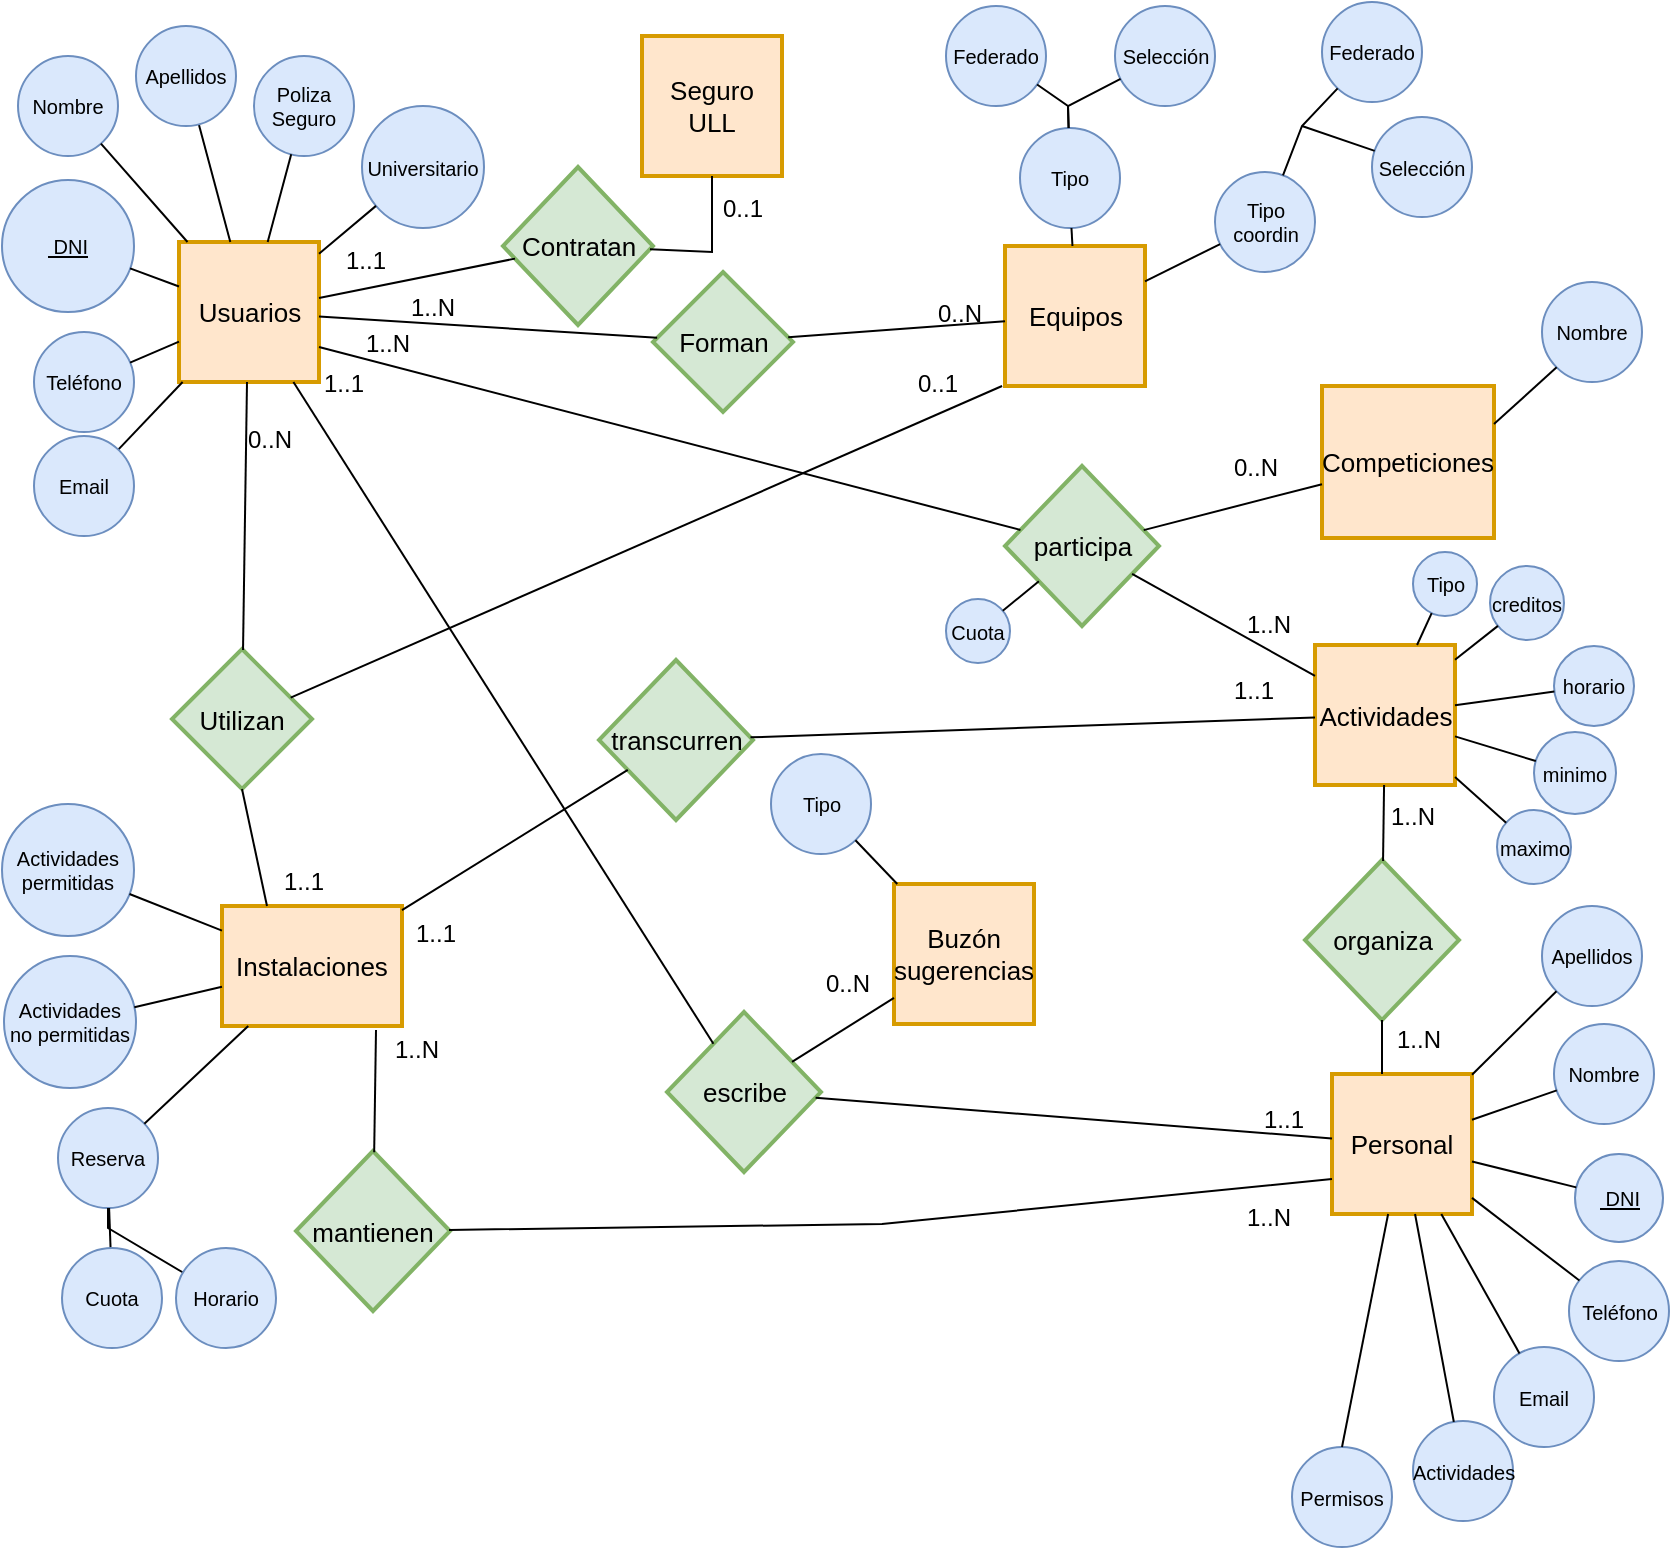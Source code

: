 <mxfile version="12.1.2" type="google" pages="1"><diagram id="fc1f3b67-3c9b-b1b3-7705-706421d27264" name="ERD Habit Tracker app"><mxGraphModel dx="1341" dy="1862" grid="1" gridSize="10" guides="1" tooltips="1" connect="1" arrows="1" fold="1" page="1" pageScale="1" pageWidth="850" pageHeight="1100" math="0" shadow="0"><root><mxCell id="0"/><mxCell id="1" parent="0"/><mxCell id="4cd4486c729dc68b-1" value="Usuarios" style="strokeWidth=2;whiteSpace=wrap;html=1;align=center;fontSize=13;fontFamily=Helvetica;fontColor=#000000;strokeColor=#d79b00;fillColor=#ffe6cc;" parent="1" vertex="1"><mxGeometry x="98.5" y="118" width="70" height="70" as="geometry"/></mxCell><mxCell id="4a63a70a29bb4ada-1" value="Nombre" style="ellipse;whiteSpace=wrap;html=1;aspect=fixed;fontSize=10;fillColor=#dae8fc;strokeColor=#6c8ebf;" parent="1" vertex="1"><mxGeometry x="18" y="25" width="50" height="50" as="geometry"/></mxCell><mxCell id="4a63a70a29bb4ada-2" value="&lt;u&gt;&amp;nbsp;DNI &lt;br&gt;&lt;/u&gt;" style="ellipse;whiteSpace=wrap;html=1;aspect=fixed;fontSize=10;fillColor=#dae8fc;strokeColor=#6c8ebf;" parent="1" vertex="1"><mxGeometry x="10" y="87" width="66" height="66" as="geometry"/></mxCell><mxCell id="4a63a70a29bb4ada-3" value="Teléfono" style="ellipse;whiteSpace=wrap;html=1;aspect=fixed;fontSize=10;fillColor=#dae8fc;strokeColor=#6c8ebf;" parent="1" vertex="1"><mxGeometry x="26" y="163" width="50" height="50" as="geometry"/></mxCell><mxCell id="4a63a70a29bb4ada-16" value="Competiciones" style="strokeWidth=2;whiteSpace=wrap;html=1;align=center;fontSize=13;fontFamily=Helvetica;fontColor=#000000;strokeColor=#d79b00;fillColor=#ffe6cc;" parent="1" vertex="1"><mxGeometry x="670" y="190" width="86" height="76" as="geometry"/></mxCell><mxCell id="4a63a70a29bb4ada-18" value="Utilizan" style="shape=rhombus;strokeWidth=2;fontSize=13;perimeter=rhombusPerimeter;whiteSpace=wrap;html=1;align=center;fillColor=#d5e8d4;strokeColor=#82b366;" parent="1" vertex="1"><mxGeometry x="95" y="321.5" width="70" height="70" as="geometry"/></mxCell><mxCell id="4a63a70a29bb4ada-19" value="Instalaciones" style="strokeWidth=2;whiteSpace=wrap;html=1;align=center;fontSize=13;fontFamily=Helvetica;fontColor=#000000;strokeColor=#d79b00;fillColor=#ffe6cc;" parent="1" vertex="1"><mxGeometry x="120" y="450" width="90" height="60" as="geometry"/></mxCell><mxCell id="4a63a70a29bb4ada-20" value="Actividades permitidas" style="ellipse;whiteSpace=wrap;html=1;aspect=fixed;fontSize=10;fillColor=#dae8fc;strokeColor=#6c8ebf;" parent="1" vertex="1"><mxGeometry x="10" y="399" width="66" height="66" as="geometry"/></mxCell><mxCell id="4a63a70a29bb4ada-21" value="Reserva" style="ellipse;whiteSpace=wrap;html=1;aspect=fixed;fontSize=10;fillColor=#dae8fc;strokeColor=#6c8ebf;" parent="1" vertex="1"><mxGeometry x="38" y="551" width="50" height="50" as="geometry"/></mxCell><mxCell id="4a63a70a29bb4ada-22" value="Forman" style="shape=rhombus;strokeWidth=2;fontSize=13;perimeter=rhombusPerimeter;whiteSpace=wrap;html=1;align=center;fillColor=#d5e8d4;strokeColor=#82b366;" parent="1" vertex="1"><mxGeometry x="335.5" y="133" width="70" height="70" as="geometry"/></mxCell><mxCell id="4a63a70a29bb4ada-23" value="Contratan" style="shape=rhombus;strokeWidth=2;fontSize=13;perimeter=rhombusPerimeter;whiteSpace=wrap;html=1;align=center;fillColor=#d5e8d4;strokeColor=#82b366;" parent="1" vertex="1"><mxGeometry x="260.5" y="80.5" width="75" height="79" as="geometry"/></mxCell><mxCell id="4a63a70a29bb4ada-52" style="edgeStyle=none;rounded=0;html=1;endArrow=none;endFill=0;jettySize=auto;orthogonalLoop=1;fontSize=12;" parent="1" source="4a63a70a29bb4ada-20" target="4a63a70a29bb4ada-19" edge="1"><mxGeometry relative="1" as="geometry"/></mxCell><mxCell id="4a63a70a29bb4ada-53" style="edgeStyle=none;rounded=0;html=1;endArrow=none;endFill=0;jettySize=auto;orthogonalLoop=1;fontSize=12;" parent="1" source="4a63a70a29bb4ada-21" target="4a63a70a29bb4ada-19" edge="1"><mxGeometry relative="1" as="geometry"/></mxCell><mxCell id="4a63a70a29bb4ada-54" style="edgeStyle=none;rounded=0;html=1;endArrow=none;endFill=0;jettySize=auto;orthogonalLoop=1;fontSize=12;" parent="1" source="4a63a70a29bb4ada-2" target="4cd4486c729dc68b-1" edge="1"><mxGeometry relative="1" as="geometry"/></mxCell><mxCell id="4a63a70a29bb4ada-55" style="edgeStyle=none;rounded=0;html=1;endArrow=none;endFill=0;jettySize=auto;orthogonalLoop=1;fontSize=12;" parent="1" source="4a63a70a29bb4ada-1" target="4cd4486c729dc68b-1" edge="1"><mxGeometry relative="1" as="geometry"/></mxCell><mxCell id="4a63a70a29bb4ada-56" style="edgeStyle=none;rounded=0;html=1;endArrow=none;endFill=0;jettySize=auto;orthogonalLoop=1;fontSize=12;" parent="1" source="4a63a70a29bb4ada-3" target="4cd4486c729dc68b-1" edge="1"><mxGeometry relative="1" as="geometry"><mxPoint x="110" y="260" as="sourcePoint"/></mxGeometry></mxCell><mxCell id="4a63a70a29bb4ada-11" style="rounded=0;html=1;startArrow=none;startFill=0;endArrow=none;endFill=0;jettySize=auto;orthogonalLoop=1;fontSize=10;" parent="1" source="4L0EtfOrUHbOPe3tduiA-9" target="4cd4486c729dc68b-1" edge="1"><mxGeometry relative="1" as="geometry"><mxPoint x="199.618" y="138.708" as="sourcePoint"/></mxGeometry></mxCell><mxCell id="ZpCjF4h3yEKEsaRAy_dM-1" value="&lt;div&gt;Equipos&lt;/div&gt;" style="strokeWidth=2;whiteSpace=wrap;html=1;align=center;fontSize=13;fontFamily=Helvetica;fontColor=#000000;strokeColor=#d79b00;fillColor=#ffe6cc;" parent="1" vertex="1"><mxGeometry x="511.5" y="120" width="70" height="70" as="geometry"/></mxCell><mxCell id="ZpCjF4h3yEKEsaRAy_dM-2" value="Seguro ULL" style="strokeWidth=2;whiteSpace=wrap;html=1;align=center;fontSize=13;fontFamily=Helvetica;fontColor=#000000;strokeColor=#d79b00;fillColor=#ffe6cc;" parent="1" vertex="1"><mxGeometry x="330" y="15" width="70" height="70" as="geometry"/></mxCell><mxCell id="ZpCjF4h3yEKEsaRAy_dM-3" value="Buzón sugerencias" style="strokeWidth=2;whiteSpace=wrap;html=1;align=center;fontSize=13;fontFamily=Helvetica;fontColor=#000000;strokeColor=#d79b00;fillColor=#ffe6cc;" parent="1" vertex="1"><mxGeometry x="456" y="439" width="70" height="70" as="geometry"/></mxCell><mxCell id="ZpCjF4h3yEKEsaRAy_dM-4" value="Actividades" style="strokeWidth=2;whiteSpace=wrap;html=1;align=center;fontSize=13;fontFamily=Helvetica;fontColor=#000000;strokeColor=#d79b00;fillColor=#ffe6cc;" parent="1" vertex="1"><mxGeometry x="666.5" y="319.5" width="70" height="70" as="geometry"/></mxCell><mxCell id="ZpCjF4h3yEKEsaRAy_dM-8" value="Personal" style="strokeWidth=2;whiteSpace=wrap;html=1;align=center;fontSize=13;fontFamily=Helvetica;fontColor=#000000;strokeColor=#d79b00;fillColor=#ffe6cc;" parent="1" vertex="1"><mxGeometry x="675" y="534" width="70" height="70" as="geometry"/></mxCell><mxCell id="4L0EtfOrUHbOPe3tduiA-7" style="rounded=0;html=1;startArrow=none;startFill=0;endArrow=none;endFill=0;jettySize=auto;orthogonalLoop=1;fontSize=10;" parent="1" source="4L0EtfOrUHbOPe3tduiA-8" target="4cd4486c729dc68b-1" edge="1"><mxGeometry relative="1" as="geometry"><mxPoint x="217.5" y="174" as="sourcePoint"/><mxPoint x="192.632" y="170" as="targetPoint"/></mxGeometry></mxCell><mxCell id="4L0EtfOrUHbOPe3tduiA-8" value="Email" style="ellipse;whiteSpace=wrap;html=1;aspect=fixed;fontSize=10;fillColor=#dae8fc;strokeColor=#6c8ebf;" parent="1" vertex="1"><mxGeometry x="26" y="215" width="50" height="50" as="geometry"/></mxCell><mxCell id="4L0EtfOrUHbOPe3tduiA-9" value="Apellidos" style="ellipse;whiteSpace=wrap;html=1;aspect=fixed;fontSize=10;fillColor=#dae8fc;strokeColor=#6c8ebf;" parent="1" vertex="1"><mxGeometry x="77" y="10" width="50" height="50" as="geometry"/></mxCell><mxCell id="4L0EtfOrUHbOPe3tduiA-10" value="Poliza Seguro" style="ellipse;whiteSpace=wrap;html=1;aspect=fixed;fontSize=10;fillColor=#dae8fc;strokeColor=#6c8ebf;" parent="1" vertex="1"><mxGeometry x="136" y="25" width="50" height="50" as="geometry"/></mxCell><mxCell id="4L0EtfOrUHbOPe3tduiA-11" style="rounded=0;html=1;startArrow=none;startFill=0;endArrow=none;endFill=0;jettySize=auto;orthogonalLoop=1;fontSize=10;" parent="1" source="4L0EtfOrUHbOPe3tduiA-10" target="4cd4486c729dc68b-1" edge="1"><mxGeometry relative="1" as="geometry"><mxPoint x="219" y="195" as="sourcePoint"/><mxPoint x="200" y="198.519" as="targetPoint"/></mxGeometry></mxCell><mxCell id="4L0EtfOrUHbOPe3tduiA-14" style="rounded=0;html=1;startArrow=none;startFill=0;endArrow=none;endFill=0;jettySize=auto;orthogonalLoop=1;fontSize=10;" parent="1" source="4a63a70a29bb4ada-23" target="4cd4486c729dc68b-1" edge="1"><mxGeometry relative="1" as="geometry"><mxPoint x="202.241" y="111.526" as="sourcePoint"/><mxPoint x="178.5" y="132.29" as="targetPoint"/></mxGeometry></mxCell><mxCell id="4L0EtfOrUHbOPe3tduiA-15" style="rounded=0;html=1;startArrow=none;startFill=0;endArrow=none;endFill=0;jettySize=auto;orthogonalLoop=1;fontSize=10;" parent="1" source="ZpCjF4h3yEKEsaRAy_dM-2" target="4a63a70a29bb4ada-23" edge="1"><mxGeometry relative="1" as="geometry"><mxPoint x="248" y="163" as="sourcePoint"/><mxPoint x="178.5" y="163" as="targetPoint"/><Array as="points"><mxPoint x="365" y="123"/></Array></mxGeometry></mxCell><mxCell id="4L0EtfOrUHbOPe3tduiA-16" value="Tipo" style="ellipse;whiteSpace=wrap;html=1;aspect=fixed;fontSize=10;fillColor=#dae8fc;strokeColor=#6c8ebf;" parent="1" vertex="1"><mxGeometry x="519" y="61" width="50" height="50" as="geometry"/></mxCell><mxCell id="4L0EtfOrUHbOPe3tduiA-18" value="Selección" style="ellipse;whiteSpace=wrap;html=1;aspect=fixed;fontSize=10;fillColor=#dae8fc;strokeColor=#6c8ebf;" parent="1" vertex="1"><mxGeometry x="566.5" width="50" height="50" as="geometry"/></mxCell><mxCell id="4L0EtfOrUHbOPe3tduiA-19" value="Federado" style="ellipse;whiteSpace=wrap;html=1;aspect=fixed;fontSize=10;fillColor=#dae8fc;strokeColor=#6c8ebf;" parent="1" vertex="1"><mxGeometry x="482" width="50" height="50" as="geometry"/></mxCell><mxCell id="4L0EtfOrUHbOPe3tduiA-20" style="rounded=0;html=1;startArrow=none;startFill=0;endArrow=none;endFill=0;jettySize=auto;orthogonalLoop=1;fontSize=10;" parent="1" source="4L0EtfOrUHbOPe3tduiA-19" target="4L0EtfOrUHbOPe3tduiA-16" edge="1"><mxGeometry relative="1" as="geometry"><mxPoint x="506.5" y="110" as="sourcePoint"/><mxPoint x="437" y="110" as="targetPoint"/><Array as="points"><mxPoint x="543" y="50"/></Array></mxGeometry></mxCell><mxCell id="4L0EtfOrUHbOPe3tduiA-22" style="rounded=0;html=1;startArrow=none;startFill=0;endArrow=none;endFill=0;jettySize=auto;orthogonalLoop=1;fontSize=10;" parent="1" source="4L0EtfOrUHbOPe3tduiA-18" edge="1" target="4L0EtfOrUHbOPe3tduiA-16"><mxGeometry relative="1" as="geometry"><mxPoint x="507" y="50" as="sourcePoint"/><mxPoint x="542.5" y="75" as="targetPoint"/><Array as="points"><mxPoint x="543" y="50"/></Array></mxGeometry></mxCell><mxCell id="4L0EtfOrUHbOPe3tduiA-31" value="Tipo coordin" style="ellipse;whiteSpace=wrap;html=1;aspect=fixed;fontSize=10;fillColor=#dae8fc;strokeColor=#6c8ebf;" parent="1" vertex="1"><mxGeometry x="616.5" y="83" width="50" height="50" as="geometry"/></mxCell><mxCell id="4L0EtfOrUHbOPe3tduiA-32" value="Selección" style="ellipse;whiteSpace=wrap;html=1;aspect=fixed;fontSize=10;fillColor=#dae8fc;strokeColor=#6c8ebf;" parent="1" vertex="1"><mxGeometry x="695" y="55.5" width="50" height="50" as="geometry"/></mxCell><mxCell id="4L0EtfOrUHbOPe3tduiA-33" value="Federado" style="ellipse;whiteSpace=wrap;html=1;aspect=fixed;fontSize=10;fillColor=#dae8fc;strokeColor=#6c8ebf;" parent="1" vertex="1"><mxGeometry x="670" y="-2" width="50" height="50" as="geometry"/></mxCell><mxCell id="4L0EtfOrUHbOPe3tduiA-36" style="rounded=0;html=1;startArrow=none;startFill=0;endArrow=none;endFill=0;jettySize=auto;orthogonalLoop=1;fontSize=10;" parent="1" source="4L0EtfOrUHbOPe3tduiA-33" target="4L0EtfOrUHbOPe3tduiA-31" edge="1"><mxGeometry relative="1" as="geometry"><mxPoint x="248" y="163" as="sourcePoint"/><mxPoint x="178.5" y="163" as="targetPoint"/><Array as="points"><mxPoint x="660" y="60"/></Array></mxGeometry></mxCell><mxCell id="4L0EtfOrUHbOPe3tduiA-37" style="rounded=0;html=1;startArrow=none;startFill=0;endArrow=none;endFill=0;jettySize=auto;orthogonalLoop=1;fontSize=10;" parent="1" target="4L0EtfOrUHbOPe3tduiA-32" edge="1"><mxGeometry relative="1" as="geometry"><mxPoint x="660" y="60" as="sourcePoint"/><mxPoint x="119" y="84.5" as="targetPoint"/></mxGeometry></mxCell><mxCell id="4L0EtfOrUHbOPe3tduiA-38" style="rounded=0;html=1;startArrow=none;startFill=0;endArrow=none;endFill=0;jettySize=auto;orthogonalLoop=1;fontSize=10;" parent="1" source="4L0EtfOrUHbOPe3tduiA-16" target="ZpCjF4h3yEKEsaRAy_dM-1" edge="1"><mxGeometry relative="1" as="geometry"><mxPoint x="258" y="173" as="sourcePoint"/><mxPoint x="188.5" y="173" as="targetPoint"/></mxGeometry></mxCell><mxCell id="4L0EtfOrUHbOPe3tduiA-39" style="rounded=0;html=1;startArrow=none;startFill=0;endArrow=none;endFill=0;jettySize=auto;orthogonalLoop=1;fontSize=10;" parent="1" source="4L0EtfOrUHbOPe3tduiA-31" target="ZpCjF4h3yEKEsaRAy_dM-1" edge="1"><mxGeometry relative="1" as="geometry"><mxPoint x="556.81" y="134.626" as="sourcePoint"/><mxPoint x="559.967" y="150" as="targetPoint"/></mxGeometry></mxCell><mxCell id="4L0EtfOrUHbOPe3tduiA-42" value="Universitario" style="ellipse;whiteSpace=wrap;html=1;aspect=fixed;fontSize=10;fillColor=#dae8fc;strokeColor=#6c8ebf;" parent="1" vertex="1"><mxGeometry x="190" y="50" width="61" height="61" as="geometry"/></mxCell><mxCell id="4L0EtfOrUHbOPe3tduiA-44" style="rounded=0;html=1;startArrow=none;startFill=0;endArrow=none;endFill=0;jettySize=auto;orthogonalLoop=1;fontSize=10;" parent="1" source="4L0EtfOrUHbOPe3tduiA-42" target="4cd4486c729dc68b-1" edge="1"><mxGeometry relative="1" as="geometry"><mxPoint x="164.603" y="84.168" as="sourcePoint"/><mxPoint x="152.845" y="128" as="targetPoint"/></mxGeometry></mxCell><mxCell id="4L0EtfOrUHbOPe3tduiA-52" style="rounded=0;html=1;startArrow=none;startFill=0;endArrow=none;endFill=0;jettySize=auto;orthogonalLoop=1;fontSize=10;entryX=0.5;entryY=1;entryDx=0;entryDy=0;" parent="1" edge="1" source="4a63a70a29bb4ada-18"><mxGeometry relative="1" as="geometry"><mxPoint x="154" y="320" as="sourcePoint"/><mxPoint x="132.5" y="188" as="targetPoint"/></mxGeometry></mxCell><mxCell id="4L0EtfOrUHbOPe3tduiA-53" style="rounded=0;html=1;startArrow=none;startFill=0;endArrow=none;endFill=0;jettySize=auto;orthogonalLoop=1;fontSize=10;exitX=-0.021;exitY=1;exitDx=0;exitDy=0;exitPerimeter=0;" parent="1" source="ZpCjF4h3yEKEsaRAy_dM-1" target="4a63a70a29bb4ada-18" edge="1"><mxGeometry relative="1" as="geometry"><mxPoint x="308" y="223" as="sourcePoint"/><mxPoint x="238.5" y="223" as="targetPoint"/></mxGeometry></mxCell><mxCell id="4L0EtfOrUHbOPe3tduiA-54" style="rounded=0;html=1;startArrow=none;startFill=0;endArrow=none;endFill=0;jettySize=auto;orthogonalLoop=1;fontSize=10;entryX=0.5;entryY=1;entryDx=0;entryDy=0;exitX=0.25;exitY=0;exitDx=0;exitDy=0;" parent="1" source="4a63a70a29bb4ada-19" target="4a63a70a29bb4ada-18" edge="1"><mxGeometry relative="1" as="geometry"><mxPoint x="318" y="233" as="sourcePoint"/><mxPoint x="248.5" y="233" as="targetPoint"/></mxGeometry></mxCell><mxCell id="4L0EtfOrUHbOPe3tduiA-55" value="Actividades no permitidas" style="ellipse;whiteSpace=wrap;html=1;aspect=fixed;fontSize=10;fillColor=#dae8fc;strokeColor=#6c8ebf;" parent="1" vertex="1"><mxGeometry x="11" y="475" width="66" height="66" as="geometry"/></mxCell><mxCell id="4L0EtfOrUHbOPe3tduiA-57" style="edgeStyle=none;rounded=0;html=1;endArrow=none;endFill=0;jettySize=auto;orthogonalLoop=1;fontSize=12;" parent="1" source="4L0EtfOrUHbOPe3tduiA-55" target="4a63a70a29bb4ada-19" edge="1"><mxGeometry relative="1" as="geometry"><mxPoint x="109.947" y="495.135" as="sourcePoint"/><mxPoint x="130" y="493.214" as="targetPoint"/></mxGeometry></mxCell><mxCell id="4L0EtfOrUHbOPe3tduiA-58" style="edgeStyle=none;rounded=0;html=1;endArrow=none;endFill=0;jettySize=auto;orthogonalLoop=1;fontSize=12;" parent="1" source="4a63a70a29bb4ada-21" target="4L0EtfOrUHbOPe3tduiA-60" edge="1"><mxGeometry relative="1" as="geometry"><mxPoint x="139.947" y="546.135" as="sourcePoint"/><mxPoint x="160" y="544.214" as="targetPoint"/></mxGeometry></mxCell><mxCell id="4L0EtfOrUHbOPe3tduiA-59" style="edgeStyle=none;rounded=0;html=1;endArrow=none;endFill=0;jettySize=auto;orthogonalLoop=1;fontSize=12;" parent="1" source="4L0EtfOrUHbOPe3tduiA-61" target="4a63a70a29bb4ada-21" edge="1"><mxGeometry relative="1" as="geometry"><mxPoint x="153.447" y="602.135" as="sourcePoint"/><mxPoint x="173.5" y="600.214" as="targetPoint"/><Array as="points"><mxPoint x="63" y="611"/></Array></mxGeometry></mxCell><mxCell id="4L0EtfOrUHbOPe3tduiA-60" value="Cuota" style="ellipse;whiteSpace=wrap;html=1;aspect=fixed;fontSize=10;fillColor=#dae8fc;strokeColor=#6c8ebf;" parent="1" vertex="1"><mxGeometry x="40" y="621" width="50" height="50" as="geometry"/></mxCell><mxCell id="4L0EtfOrUHbOPe3tduiA-61" value="Horario" style="ellipse;whiteSpace=wrap;html=1;aspect=fixed;fontSize=10;fillColor=#dae8fc;strokeColor=#6c8ebf;" parent="1" vertex="1"><mxGeometry x="97" y="621" width="50" height="50" as="geometry"/></mxCell><mxCell id="4L0EtfOrUHbOPe3tduiA-62" value="0..1" style="text;strokeColor=none;fillColor=none;spacingLeft=4;spacingRight=4;overflow=hidden;rotatable=0;points=[[0,0.5],[1,0.5]];portConstraint=eastwest;fontSize=12;" parent="1" vertex="1"><mxGeometry x="364.5" y="87.5" width="40" height="26" as="geometry"/></mxCell><mxCell id="4L0EtfOrUHbOPe3tduiA-64" value="1..1" style="text;strokeColor=none;fillColor=none;spacingLeft=4;spacingRight=4;overflow=hidden;rotatable=0;points=[[0,0.5],[1,0.5]];portConstraint=eastwest;fontSize=12;" parent="1" vertex="1"><mxGeometry x="176" y="113.5" width="40" height="26" as="geometry"/></mxCell><mxCell id="4L0EtfOrUHbOPe3tduiA-66" value="0..N" style="text;strokeColor=none;fillColor=none;spacingLeft=4;spacingRight=4;overflow=hidden;rotatable=0;points=[[0,0.5],[1,0.5]];portConstraint=eastwest;fontSize=12;" parent="1" vertex="1"><mxGeometry x="472" y="140" width="40" height="26" as="geometry"/></mxCell><mxCell id="4L0EtfOrUHbOPe3tduiA-67" value="0..N" style="text;strokeColor=none;fillColor=none;spacingLeft=4;spacingRight=4;overflow=hidden;rotatable=0;points=[[0,0.5],[1,0.5]];portConstraint=eastwest;fontSize=12;" parent="1" vertex="1"><mxGeometry x="127" y="203" width="40" height="26" as="geometry"/></mxCell><mxCell id="4L0EtfOrUHbOPe3tduiA-68" value="0..1" style="text;strokeColor=none;fillColor=none;spacingLeft=4;spacingRight=4;overflow=hidden;rotatable=0;points=[[0,0.5],[1,0.5]];portConstraint=eastwest;fontSize=12;" parent="1" vertex="1"><mxGeometry x="462" y="175" width="40" height="26" as="geometry"/></mxCell><mxCell id="4L0EtfOrUHbOPe3tduiA-69" value="1..1" style="text;strokeColor=none;fillColor=none;spacingLeft=4;spacingRight=4;overflow=hidden;rotatable=0;points=[[0,0.5],[1,0.5]];portConstraint=eastwest;fontSize=12;" parent="1" vertex="1"><mxGeometry x="145" y="424" width="40" height="26" as="geometry"/></mxCell><mxCell id="ByL370uECnapiUt9ljxn-1" value="transcurren" style="shape=rhombus;strokeWidth=2;fontSize=13;perimeter=rhombusPerimeter;whiteSpace=wrap;html=1;align=center;fillColor=#d5e8d4;strokeColor=#82b366;" parent="1" vertex="1"><mxGeometry x="308.5" y="327" width="77" height="80" as="geometry"/></mxCell><mxCell id="ByL370uECnapiUt9ljxn-3" value="escribe" style="shape=rhombus;strokeWidth=2;fontSize=13;perimeter=rhombusPerimeter;whiteSpace=wrap;html=1;align=center;fillColor=#d5e8d4;strokeColor=#82b366;" parent="1" vertex="1"><mxGeometry x="342.5" y="503" width="77" height="80" as="geometry"/></mxCell><mxCell id="ByL370uECnapiUt9ljxn-11" value="mantienen" style="shape=rhombus;strokeWidth=2;fontSize=13;perimeter=rhombusPerimeter;whiteSpace=wrap;html=1;align=center;fillColor=#d5e8d4;strokeColor=#82b366;" parent="1" vertex="1"><mxGeometry x="157" y="572.5" width="77" height="80" as="geometry"/></mxCell><mxCell id="ByL370uECnapiUt9ljxn-14" value="organiza" style="shape=rhombus;strokeWidth=2;fontSize=13;perimeter=rhombusPerimeter;whiteSpace=wrap;html=1;align=center;fillColor=#d5e8d4;strokeColor=#82b366;" parent="1" vertex="1"><mxGeometry x="661.5" y="427" width="77" height="80" as="geometry"/></mxCell><mxCell id="ByL370uECnapiUt9ljxn-18" value="participa" style="shape=rhombus;strokeWidth=2;fontSize=13;perimeter=rhombusPerimeter;whiteSpace=wrap;html=1;align=center;fillColor=#d5e8d4;strokeColor=#82b366;" parent="1" vertex="1"><mxGeometry x="511.5" y="230" width="77" height="80" as="geometry"/></mxCell><mxCell id="ByL370uECnapiUt9ljxn-26" value="Tipo" style="ellipse;whiteSpace=wrap;html=1;aspect=fixed;fontSize=10;fillColor=#dae8fc;strokeColor=#6c8ebf;" parent="1" vertex="1"><mxGeometry x="394.5" y="374" width="50" height="50" as="geometry"/></mxCell><mxCell id="ByL370uECnapiUt9ljxn-31" value="" style="endArrow=none;html=1;" parent="1" source="ByL370uECnapiUt9ljxn-26" target="ZpCjF4h3yEKEsaRAy_dM-3" edge="1"><mxGeometry width="50" height="50" relative="1" as="geometry"><mxPoint x="88.5" y="941.5" as="sourcePoint"/><mxPoint x="138.5" y="891.5" as="targetPoint"/></mxGeometry></mxCell><mxCell id="ByL370uECnapiUt9ljxn-32" value="Nombre" style="ellipse;whiteSpace=wrap;html=1;aspect=fixed;fontSize=10;fillColor=#dae8fc;strokeColor=#6c8ebf;" parent="1" vertex="1"><mxGeometry x="780" y="138" width="50" height="50" as="geometry"/></mxCell><mxCell id="ByL370uECnapiUt9ljxn-34" value="" style="endArrow=none;html=1;entryX=1;entryY=0.25;entryDx=0;entryDy=0;exitX=0;exitY=1;exitDx=0;exitDy=0;" parent="1" source="ByL370uECnapiUt9ljxn-32" target="4a63a70a29bb4ada-16" edge="1"><mxGeometry width="50" height="50" relative="1" as="geometry"><mxPoint x="10" y="750" as="sourcePoint"/><mxPoint x="60" y="700" as="targetPoint"/></mxGeometry></mxCell><mxCell id="ByL370uECnapiUt9ljxn-35" value="Cuota" style="ellipse;whiteSpace=wrap;html=1;aspect=fixed;fontSize=10;fillColor=#dae8fc;strokeColor=#6c8ebf;" parent="1" vertex="1"><mxGeometry x="482" y="296.5" width="32" height="32" as="geometry"/></mxCell><mxCell id="ByL370uECnapiUt9ljxn-36" value="" style="endArrow=none;html=1;" parent="1" source="ByL370uECnapiUt9ljxn-35" target="ByL370uECnapiUt9ljxn-18" edge="1"><mxGeometry width="50" height="50" relative="1" as="geometry"><mxPoint x="10" y="750" as="sourcePoint"/><mxPoint x="60" y="700" as="targetPoint"/></mxGeometry></mxCell><mxCell id="ByL370uECnapiUt9ljxn-37" value="Nombre" style="ellipse;whiteSpace=wrap;html=1;aspect=fixed;fontSize=10;fillColor=#dae8fc;strokeColor=#6c8ebf;" parent="1" vertex="1"><mxGeometry x="786" y="509" width="50" height="50" as="geometry"/></mxCell><mxCell id="ByL370uECnapiUt9ljxn-38" value="&lt;u&gt;&amp;nbsp;DNI &lt;br&gt;&lt;/u&gt;" style="ellipse;whiteSpace=wrap;html=1;aspect=fixed;fontSize=10;fillColor=#dae8fc;strokeColor=#6c8ebf;" parent="1" vertex="1"><mxGeometry x="796.5" y="574" width="44" height="44" as="geometry"/></mxCell><mxCell id="ByL370uECnapiUt9ljxn-39" value="Teléfono" style="ellipse;whiteSpace=wrap;html=1;aspect=fixed;fontSize=10;fillColor=#dae8fc;strokeColor=#6c8ebf;" parent="1" vertex="1"><mxGeometry x="793.5" y="627.5" width="50" height="50" as="geometry"/></mxCell><mxCell id="ByL370uECnapiUt9ljxn-40" value="Email" style="ellipse;whiteSpace=wrap;html=1;aspect=fixed;fontSize=10;fillColor=#dae8fc;strokeColor=#6c8ebf;" parent="1" vertex="1"><mxGeometry x="756" y="670.5" width="50" height="50" as="geometry"/></mxCell><mxCell id="ByL370uECnapiUt9ljxn-41" value="Apellidos" style="ellipse;whiteSpace=wrap;html=1;aspect=fixed;fontSize=10;fillColor=#dae8fc;strokeColor=#6c8ebf;" parent="1" vertex="1"><mxGeometry x="780" y="450" width="50" height="50" as="geometry"/></mxCell><mxCell id="ByL370uECnapiUt9ljxn-42" value="" style="endArrow=none;html=1;" parent="1" source="ZpCjF4h3yEKEsaRAy_dM-8" target="ByL370uECnapiUt9ljxn-41" edge="1"><mxGeometry width="50" height="50" relative="1" as="geometry"><mxPoint x="10" y="800" as="sourcePoint"/><mxPoint x="60" y="750" as="targetPoint"/></mxGeometry></mxCell><mxCell id="ByL370uECnapiUt9ljxn-43" value="" style="endArrow=none;html=1;" parent="1" source="ZpCjF4h3yEKEsaRAy_dM-8" target="ByL370uECnapiUt9ljxn-37" edge="1"><mxGeometry width="50" height="50" relative="1" as="geometry"><mxPoint x="10" y="800" as="sourcePoint"/><mxPoint x="60" y="750" as="targetPoint"/></mxGeometry></mxCell><mxCell id="ByL370uECnapiUt9ljxn-44" value="" style="endArrow=none;html=1;" parent="1" source="ZpCjF4h3yEKEsaRAy_dM-8" target="ByL370uECnapiUt9ljxn-38" edge="1"><mxGeometry width="50" height="50" relative="1" as="geometry"><mxPoint x="614" y="552.5" as="sourcePoint"/><mxPoint x="633.822" y="524.678" as="targetPoint"/></mxGeometry></mxCell><mxCell id="ByL370uECnapiUt9ljxn-45" value="" style="endArrow=none;html=1;" parent="1" source="ZpCjF4h3yEKEsaRAy_dM-8" target="ByL370uECnapiUt9ljxn-39" edge="1"><mxGeometry width="50" height="50" relative="1" as="geometry"><mxPoint x="624" y="562.5" as="sourcePoint"/><mxPoint x="643.822" y="534.678" as="targetPoint"/></mxGeometry></mxCell><mxCell id="ByL370uECnapiUt9ljxn-47" value="" style="endArrow=none;html=1;" parent="1" source="ZpCjF4h3yEKEsaRAy_dM-8" target="ByL370uECnapiUt9ljxn-40" edge="1"><mxGeometry width="50" height="50" relative="1" as="geometry"><mxPoint x="634" y="572.5" as="sourcePoint"/><mxPoint x="653.822" y="544.678" as="targetPoint"/></mxGeometry></mxCell><mxCell id="ByL370uECnapiUt9ljxn-48" value="Actividades" style="ellipse;whiteSpace=wrap;html=1;aspect=fixed;fontSize=10;fillColor=#dae8fc;strokeColor=#6c8ebf;" parent="1" vertex="1"><mxGeometry x="715.5" y="707.5" width="50" height="50" as="geometry"/></mxCell><mxCell id="ByL370uECnapiUt9ljxn-49" value="Permisos" style="ellipse;whiteSpace=wrap;html=1;aspect=fixed;fontSize=10;fillColor=#dae8fc;strokeColor=#6c8ebf;" parent="1" vertex="1"><mxGeometry x="655" y="720.5" width="50" height="50" as="geometry"/></mxCell><mxCell id="ByL370uECnapiUt9ljxn-52" value="" style="endArrow=none;html=1;" parent="1" source="ZpCjF4h3yEKEsaRAy_dM-8" target="ByL370uECnapiUt9ljxn-48" edge="1"><mxGeometry width="50" height="50" relative="1" as="geometry"><mxPoint x="631.5" y="622.5" as="sourcePoint"/><mxPoint x="729.822" y="649.822" as="targetPoint"/></mxGeometry></mxCell><mxCell id="ByL370uECnapiUt9ljxn-53" value="" style="endArrow=none;html=1;exitX=0.5;exitY=0;exitDx=0;exitDy=0;" parent="1" source="ByL370uECnapiUt9ljxn-49" target="ZpCjF4h3yEKEsaRAy_dM-8" edge="1"><mxGeometry width="50" height="50" relative="1" as="geometry"><mxPoint x="10" y="800" as="sourcePoint"/><mxPoint x="60" y="750" as="targetPoint"/></mxGeometry></mxCell><mxCell id="ByL370uECnapiUt9ljxn-55" value="maximo" style="ellipse;whiteSpace=wrap;html=1;aspect=fixed;fontSize=10;fillColor=#dae8fc;strokeColor=#6c8ebf;" parent="1" vertex="1"><mxGeometry x="757.5" y="402" width="37" height="37" as="geometry"/></mxCell><mxCell id="ByL370uECnapiUt9ljxn-56" value="minimo" style="ellipse;whiteSpace=wrap;html=1;aspect=fixed;fontSize=10;fillColor=#dae8fc;strokeColor=#6c8ebf;" parent="1" vertex="1"><mxGeometry x="776" y="363" width="41" height="41" as="geometry"/></mxCell><mxCell id="ByL370uECnapiUt9ljxn-57" value="" style="endArrow=none;html=1;" parent="1" source="ByL370uECnapiUt9ljxn-55" target="ZpCjF4h3yEKEsaRAy_dM-4" edge="1"><mxGeometry width="50" height="50" relative="1" as="geometry"><mxPoint x="649" y="570" as="sourcePoint"/><mxPoint x="679.822" y="552.678" as="targetPoint"/></mxGeometry></mxCell><mxCell id="ByL370uECnapiUt9ljxn-58" value="" style="endArrow=none;html=1;" parent="1" source="ZpCjF4h3yEKEsaRAy_dM-4" target="ByL370uECnapiUt9ljxn-56" edge="1"><mxGeometry width="50" height="50" relative="1" as="geometry"><mxPoint x="659" y="580" as="sourcePoint"/><mxPoint x="689.822" y="562.678" as="targetPoint"/></mxGeometry></mxCell><mxCell id="ByL370uECnapiUt9ljxn-59" value="horario" style="ellipse;whiteSpace=wrap;html=1;aspect=fixed;fontSize=10;fillColor=#dae8fc;strokeColor=#6c8ebf;" parent="1" vertex="1"><mxGeometry x="786" y="320" width="40" height="40" as="geometry"/></mxCell><mxCell id="ByL370uECnapiUt9ljxn-60" value="creditos" style="ellipse;whiteSpace=wrap;html=1;aspect=fixed;fontSize=10;fillColor=#dae8fc;strokeColor=#6c8ebf;" parent="1" vertex="1"><mxGeometry x="754" y="280" width="37" height="37" as="geometry"/></mxCell><mxCell id="ByL370uECnapiUt9ljxn-61" value="&lt;span style=&quot;font-family: &amp;#34;helvetica&amp;#34; , &amp;#34;arial&amp;#34; , sans-serif ; font-size: 0px&quot;&gt;%3CmxGraphModel%3E%3Croot%3E%3CmxCell%20id%3D%220%22%2F%3E%3CmxCell%20id%3D%221%22%20parent%3D%220%22%2F%3E%3CmxCell%20id%3D%222%22%20value%3D%22Tipo%22%20style%3D%22ellipse%3BwhiteSpace%3Dwrap%3Bhtml%3D1%3Baspect%3Dfixed%3BfontSize%3D10%3BfillColor%3D%23dae8fc%3BstrokeColor%3D%236c8ebf%3B%22%20vertex%3D%221%22%20parent%3D%221%22%3E%3CmxGeometry%20x%3D%22517.5%22%20y%3D%2275%22%20width%3D%2250%22%20height%3D%2250%22%20as%3D%22geometry%22%2F%3E%3C%2FmxCell%3E%3C%2Froot%3E%3C%2FmxGraphModel%3E&lt;/span&gt;" style="text;html=1;resizable=0;points=[];autosize=1;align=left;verticalAlign=top;spacingTop=-4;" parent="1" vertex="1"><mxGeometry x="749.5" y="317" width="20" height="20" as="geometry"/></mxCell><mxCell id="ByL370uECnapiUt9ljxn-62" value="Tipo" style="ellipse;whiteSpace=wrap;html=1;aspect=fixed;fontSize=10;fillColor=#dae8fc;strokeColor=#6c8ebf;" parent="1" vertex="1"><mxGeometry x="715.5" y="273" width="32" height="32" as="geometry"/></mxCell><mxCell id="ByL370uECnapiUt9ljxn-63" value="" style="endArrow=none;html=1;" parent="1" source="ZpCjF4h3yEKEsaRAy_dM-4" target="ByL370uECnapiUt9ljxn-62" edge="1"><mxGeometry width="50" height="50" relative="1" as="geometry"><mxPoint x="720" y="342.5" as="sourcePoint"/><mxPoint x="143.5" y="694" as="targetPoint"/></mxGeometry></mxCell><mxCell id="ByL370uECnapiUt9ljxn-64" value="" style="endArrow=none;html=1;" parent="1" source="ZpCjF4h3yEKEsaRAy_dM-4" target="ByL370uECnapiUt9ljxn-60" edge="1"><mxGeometry width="50" height="50" relative="1" as="geometry"><mxPoint x="720" y="342.5" as="sourcePoint"/><mxPoint x="759.5" y="347" as="targetPoint"/></mxGeometry></mxCell><mxCell id="ByL370uECnapiUt9ljxn-65" value="" style="endArrow=none;html=1;" parent="1" source="ZpCjF4h3yEKEsaRAy_dM-4" target="ByL370uECnapiUt9ljxn-59" edge="1"><mxGeometry width="50" height="50" relative="1" as="geometry"><mxPoint x="720" y="377.5" as="sourcePoint"/><mxPoint x="769.5" y="357" as="targetPoint"/></mxGeometry></mxCell><mxCell id="ByL370uECnapiUt9ljxn-66" value="0..N" style="text;strokeColor=none;fillColor=none;spacingLeft=4;spacingRight=4;overflow=hidden;rotatable=0;points=[[0,0.5],[1,0.5]];portConstraint=eastwest;fontSize=12;" parent="1" vertex="1"><mxGeometry x="416" y="475" width="40" height="26" as="geometry"/></mxCell><mxCell id="ByL370uECnapiUt9ljxn-67" value="1..N" style="text;strokeColor=none;fillColor=none;spacingLeft=4;spacingRight=4;overflow=hidden;rotatable=0;points=[[0,0.5],[1,0.5]];portConstraint=eastwest;fontSize=12;" parent="1" vertex="1"><mxGeometry x="701.5" y="503" width="40" height="26" as="geometry"/></mxCell><mxCell id="ByL370uECnapiUt9ljxn-69" value="1..1" style="text;strokeColor=none;fillColor=none;spacingLeft=4;spacingRight=4;overflow=hidden;rotatable=0;points=[[0,0.5],[1,0.5]];portConstraint=eastwest;fontSize=12;" parent="1" vertex="1"><mxGeometry x="211" y="450" width="40" height="26" as="geometry"/></mxCell><mxCell id="ByL370uECnapiUt9ljxn-71" value="1..N" style="text;strokeColor=none;fillColor=none;spacingLeft=4;spacingRight=4;overflow=hidden;rotatable=0;points=[[0,0.5],[1,0.5]];portConstraint=eastwest;fontSize=12;" parent="1" vertex="1"><mxGeometry x="200.5" y="508" width="40" height="26" as="geometry"/></mxCell><mxCell id="R-4IkeuNUNsZY5yGNDrN-2" value="1..N" style="text;strokeColor=none;fillColor=none;spacingLeft=4;spacingRight=4;overflow=hidden;rotatable=0;points=[[0,0.5],[1,0.5]];portConstraint=eastwest;fontSize=12;" vertex="1" parent="1"><mxGeometry x="698.5" y="391.5" width="40" height="26" as="geometry"/></mxCell><mxCell id="R-4IkeuNUNsZY5yGNDrN-3" value="1..1" style="text;strokeColor=none;fillColor=none;spacingLeft=4;spacingRight=4;overflow=hidden;rotatable=0;points=[[0,0.5],[1,0.5]];portConstraint=eastwest;fontSize=12;" vertex="1" parent="1"><mxGeometry x="635" y="543" width="40" height="26" as="geometry"/></mxCell><mxCell id="R-4IkeuNUNsZY5yGNDrN-4" value="1..N" style="text;strokeColor=none;fillColor=none;spacingLeft=4;spacingRight=4;overflow=hidden;rotatable=0;points=[[0,0.5],[1,0.5]];portConstraint=eastwest;fontSize=12;" vertex="1" parent="1"><mxGeometry x="626.5" y="592" width="40" height="26" as="geometry"/></mxCell><mxCell id="R-4IkeuNUNsZY5yGNDrN-7" style="rounded=0;html=1;startArrow=none;startFill=0;endArrow=none;endFill=0;jettySize=auto;orthogonalLoop=1;fontSize=10;" edge="1" parent="1" source="4a63a70a29bb4ada-16" target="ByL370uECnapiUt9ljxn-18"><mxGeometry relative="1" as="geometry"><mxPoint x="915.03" y="206.5" as="sourcePoint"/><mxPoint x="560" y="336.5" as="targetPoint"/><Array as="points"/></mxGeometry></mxCell><mxCell id="R-4IkeuNUNsZY5yGNDrN-8" value="1..N" style="text;strokeColor=none;fillColor=none;spacingLeft=4;spacingRight=4;overflow=hidden;rotatable=0;points=[[0,0.5],[1,0.5]];portConstraint=eastwest;fontSize=12;" vertex="1" parent="1"><mxGeometry x="208.5" y="137" width="40" height="26" as="geometry"/></mxCell><mxCell id="R-4IkeuNUNsZY5yGNDrN-9" style="rounded=0;html=1;startArrow=none;startFill=0;endArrow=none;endFill=0;jettySize=auto;orthogonalLoop=1;fontSize=10;" edge="1" parent="1" source="ZpCjF4h3yEKEsaRAy_dM-4" target="ByL370uECnapiUt9ljxn-18"><mxGeometry relative="1" as="geometry"><mxPoint x="612.843" y="298.628" as="sourcePoint"/><mxPoint x="520" y="314.875" as="targetPoint"/></mxGeometry></mxCell><mxCell id="R-4IkeuNUNsZY5yGNDrN-10" style="rounded=0;html=1;startArrow=none;startFill=0;endArrow=none;endFill=0;jettySize=auto;orthogonalLoop=1;fontSize=10;" edge="1" parent="1" source="ZpCjF4h3yEKEsaRAy_dM-4" target="ByL370uECnapiUt9ljxn-14"><mxGeometry relative="1" as="geometry"><mxPoint x="694.843" y="407.628" as="sourcePoint"/><mxPoint x="602" y="423.875" as="targetPoint"/><Array as="points"/></mxGeometry></mxCell><mxCell id="R-4IkeuNUNsZY5yGNDrN-13" style="rounded=0;html=1;startArrow=none;startFill=0;endArrow=none;endFill=0;jettySize=auto;orthogonalLoop=1;fontSize=10;" edge="1" parent="1" target="ByL370uECnapiUt9ljxn-14"><mxGeometry relative="1" as="geometry"><mxPoint x="700" y="534" as="sourcePoint"/><mxPoint x="218.5" y="196.875" as="targetPoint"/></mxGeometry></mxCell><mxCell id="R-4IkeuNUNsZY5yGNDrN-14" style="rounded=0;html=1;startArrow=none;startFill=0;endArrow=none;endFill=0;jettySize=auto;orthogonalLoop=1;fontSize=10;" edge="1" parent="1" source="ZpCjF4h3yEKEsaRAy_dM-3" target="ByL370uECnapiUt9ljxn-3"><mxGeometry relative="1" as="geometry"><mxPoint x="321.343" y="398.628" as="sourcePoint"/><mxPoint x="228.5" y="414.875" as="targetPoint"/></mxGeometry></mxCell><mxCell id="R-4IkeuNUNsZY5yGNDrN-15" style="rounded=0;html=1;startArrow=none;startFill=0;endArrow=none;endFill=0;jettySize=auto;orthogonalLoop=1;fontSize=10;" edge="1" parent="1" source="ZpCjF4h3yEKEsaRAy_dM-4" target="ByL370uECnapiUt9ljxn-1"><mxGeometry relative="1" as="geometry"><mxPoint x="331.343" y="200.628" as="sourcePoint"/><mxPoint x="238.5" y="216.875" as="targetPoint"/><Array as="points"/></mxGeometry></mxCell><mxCell id="R-4IkeuNUNsZY5yGNDrN-17" style="rounded=0;html=1;startArrow=none;startFill=0;endArrow=none;endFill=0;jettySize=auto;orthogonalLoop=1;fontSize=10;" edge="1" parent="1" source="ZpCjF4h3yEKEsaRAy_dM-8" target="ByL370uECnapiUt9ljxn-3"><mxGeometry relative="1" as="geometry"><mxPoint x="341.343" y="210.628" as="sourcePoint"/><mxPoint x="248.5" y="226.875" as="targetPoint"/></mxGeometry></mxCell><mxCell id="R-4IkeuNUNsZY5yGNDrN-18" style="rounded=0;html=1;startArrow=none;startFill=0;endArrow=none;endFill=0;jettySize=auto;orthogonalLoop=1;fontSize=10;" edge="1" parent="1" source="ByL370uECnapiUt9ljxn-3" target="4cd4486c729dc68b-1"><mxGeometry relative="1" as="geometry"><mxPoint x="257.409" y="314.257" as="sourcePoint"/><mxPoint x="258.5" y="236.875" as="targetPoint"/></mxGeometry></mxCell><mxCell id="R-4IkeuNUNsZY5yGNDrN-20" value="1..N" style="text;strokeColor=none;fillColor=none;spacingLeft=4;spacingRight=4;overflow=hidden;rotatable=0;points=[[0,0.5],[1,0.5]];portConstraint=eastwest;fontSize=12;" vertex="1" parent="1"><mxGeometry x="186" y="155" width="40" height="26" as="geometry"/></mxCell><mxCell id="R-4IkeuNUNsZY5yGNDrN-21" style="rounded=0;html=1;startArrow=none;startFill=0;endArrow=none;endFill=0;jettySize=auto;orthogonalLoop=1;fontSize=10;entryX=1;entryY=0.75;entryDx=0;entryDy=0;" edge="1" parent="1" source="ByL370uECnapiUt9ljxn-18" target="4cd4486c729dc68b-1"><mxGeometry relative="1" as="geometry"><mxPoint x="520.03" y="200" as="sourcePoint"/><mxPoint x="240" y="190" as="targetPoint"/></mxGeometry></mxCell><mxCell id="R-4IkeuNUNsZY5yGNDrN-22" style="rounded=0;html=1;startArrow=none;startFill=0;endArrow=none;endFill=0;jettySize=auto;orthogonalLoop=1;fontSize=10;" edge="1" parent="1" source="4a63a70a29bb4ada-22" target="4cd4486c729dc68b-1"><mxGeometry relative="1" as="geometry"><mxPoint x="530.03" y="210" as="sourcePoint"/><mxPoint x="198.895" y="363.895" as="targetPoint"/></mxGeometry></mxCell><mxCell id="R-4IkeuNUNsZY5yGNDrN-24" value="0..N" style="text;strokeColor=none;fillColor=none;spacingLeft=4;spacingRight=4;overflow=hidden;rotatable=0;points=[[0,0.5],[1,0.5]];portConstraint=eastwest;fontSize=12;" vertex="1" parent="1"><mxGeometry x="620" y="217" width="40" height="26" as="geometry"/></mxCell><mxCell id="R-4IkeuNUNsZY5yGNDrN-25" value="1..N" style="text;strokeColor=none;fillColor=none;spacingLeft=4;spacingRight=4;overflow=hidden;rotatable=0;points=[[0,0.5],[1,0.5]];portConstraint=eastwest;fontSize=12;" vertex="1" parent="1"><mxGeometry x="626.5" y="295.5" width="40" height="26" as="geometry"/></mxCell><mxCell id="R-4IkeuNUNsZY5yGNDrN-26" value="1..1" style="text;strokeColor=none;fillColor=none;spacingLeft=4;spacingRight=4;overflow=hidden;rotatable=0;points=[[0,0.5],[1,0.5]];portConstraint=eastwest;fontSize=12;" vertex="1" parent="1"><mxGeometry x="165" y="175" width="40" height="26" as="geometry"/></mxCell><mxCell id="R-4IkeuNUNsZY5yGNDrN-29" style="rounded=0;html=1;startArrow=none;startFill=0;endArrow=none;endFill=0;jettySize=auto;orthogonalLoop=1;fontSize=10;" edge="1" parent="1" source="ByL370uECnapiUt9ljxn-1" target="4a63a70a29bb4ada-19"><mxGeometry relative="1" as="geometry"><mxPoint x="301.502" y="370.66" as="sourcePoint"/><mxPoint x="170.13" y="198" as="targetPoint"/></mxGeometry></mxCell><mxCell id="R-4IkeuNUNsZY5yGNDrN-30" style="rounded=0;html=1;startArrow=none;startFill=0;endArrow=none;endFill=0;jettySize=auto;orthogonalLoop=1;fontSize=10;" edge="1" parent="1" source="ByL370uECnapiUt9ljxn-11"><mxGeometry relative="1" as="geometry"><mxPoint x="311.502" y="380.66" as="sourcePoint"/><mxPoint x="197" y="512" as="targetPoint"/></mxGeometry></mxCell><mxCell id="R-4IkeuNUNsZY5yGNDrN-32" style="rounded=0;html=1;startArrow=none;startFill=0;endArrow=none;endFill=0;jettySize=auto;orthogonalLoop=1;fontSize=10;" edge="1" parent="1" source="ZpCjF4h3yEKEsaRAy_dM-1" target="4a63a70a29bb4ada-22"><mxGeometry relative="1" as="geometry"><mxPoint x="321.502" y="390.66" as="sourcePoint"/><mxPoint x="190.13" y="218" as="targetPoint"/></mxGeometry></mxCell><mxCell id="R-4IkeuNUNsZY5yGNDrN-34" value="1..1" style="text;strokeColor=none;fillColor=none;spacingLeft=4;spacingRight=4;overflow=hidden;rotatable=0;points=[[0,0.5],[1,0.5]];portConstraint=eastwest;fontSize=12;" vertex="1" parent="1"><mxGeometry x="620" y="328.5" width="40" height="26" as="geometry"/></mxCell><mxCell id="R-4IkeuNUNsZY5yGNDrN-36" style="rounded=0;html=1;startArrow=none;startFill=0;endArrow=none;endFill=0;jettySize=auto;orthogonalLoop=1;fontSize=10;exitX=0;exitY=0.75;exitDx=0;exitDy=0;" edge="1" parent="1" source="ZpCjF4h3yEKEsaRAy_dM-8" target="ByL370uECnapiUt9ljxn-11"><mxGeometry relative="1" as="geometry"><mxPoint x="375.702" y="528.894" as="sourcePoint"/><mxPoint x="165.712" y="198" as="targetPoint"/><Array as="points"><mxPoint x="450" y="609"/></Array></mxGeometry></mxCell></root></mxGraphModel></diagram></mxfile>